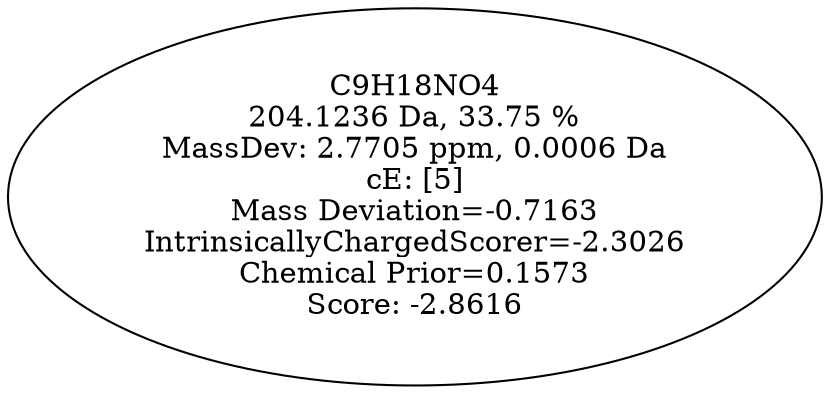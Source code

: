 strict digraph {
v1 [label="C9H18NO4\n204.1236 Da, 33.75 %\nMassDev: 2.7705 ppm, 0.0006 Da\ncE: [5]\nMass Deviation=-0.7163\nIntrinsicallyChargedScorer=-2.3026\nChemical Prior=0.1573\nScore: -2.8616"];
}